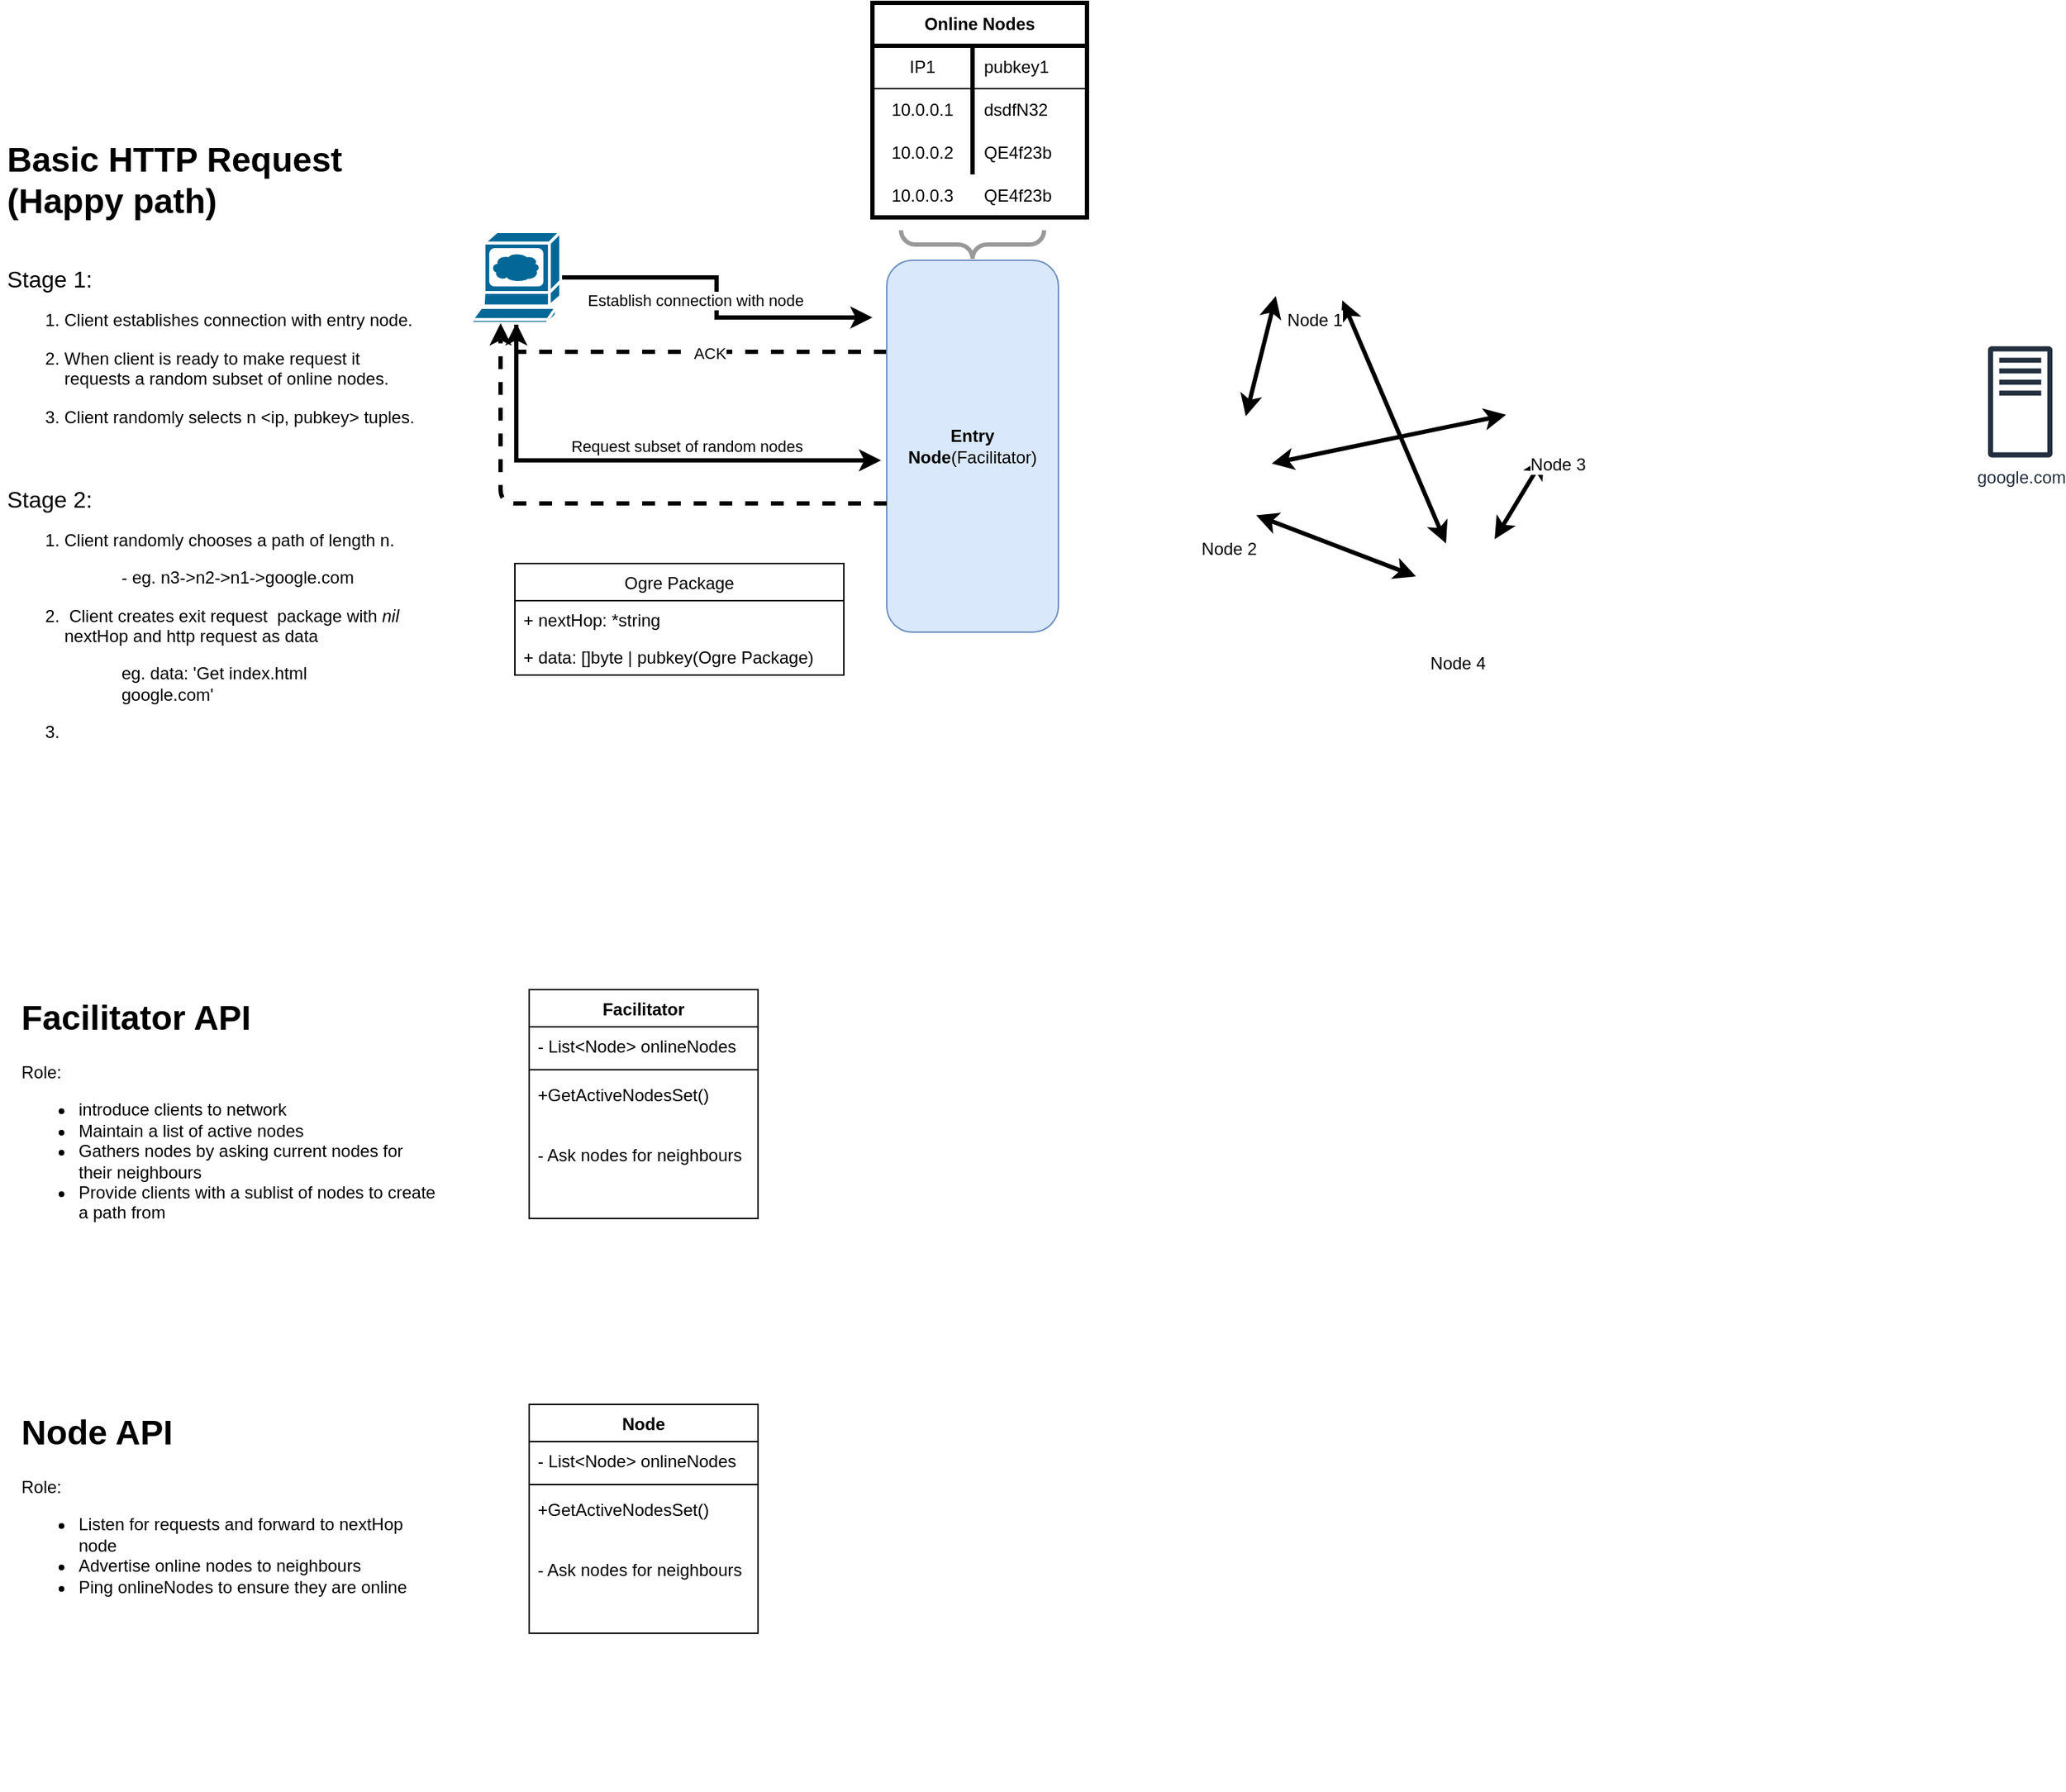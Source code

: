 <mxfile version="14.6.12" type="github">
  <diagram id="nww4abMtT4baYe-ESUv9" name="Page-1">
    <mxGraphModel dx="2272" dy="773" grid="1" gridSize="10" guides="1" tooltips="1" connect="1" arrows="1" fold="1" page="1" pageScale="1" pageWidth="850" pageHeight="1100" math="0" shadow="0">
      <root>
        <mxCell id="0" />
        <mxCell id="1" parent="0" />
        <mxCell id="qHuRQXMASM7f3hDafu-y-14" style="edgeStyle=orthogonalEdgeStyle;rounded=0;orthogonalLoop=1;jettySize=auto;html=1;entryX=0.5;entryY=1;entryDx=0;entryDy=0;entryPerimeter=0;strokeWidth=3;dashed=1;" parent="1" source="qHuRQXMASM7f3hDafu-y-1" target="qHuRQXMASM7f3hDafu-y-4" edge="1">
          <mxGeometry relative="1" as="geometry">
            <Array as="points">
              <mxPoint x="1" y="324" />
            </Array>
          </mxGeometry>
        </mxCell>
        <mxCell id="qHuRQXMASM7f3hDafu-y-15" value="ACK" style="edgeLabel;html=1;align=center;verticalAlign=middle;resizable=0;points=[];" parent="qHuRQXMASM7f3hDafu-y-14" vertex="1" connectable="0">
          <mxGeometry x="-0.234" y="1" relative="1" as="geometry">
            <mxPoint x="-17" as="offset" />
          </mxGeometry>
        </mxCell>
        <mxCell id="qHuRQXMASM7f3hDafu-y-1" value="&lt;b&gt;Entry Node&lt;/b&gt;(Facilitator)" style="rounded=1;whiteSpace=wrap;html=1;fillColor=#dae8fc;strokeColor=#6c8ebf;" parent="1" vertex="1">
          <mxGeometry x="260" y="260" width="120" height="260" as="geometry" />
        </mxCell>
        <mxCell id="qHuRQXMASM7f3hDafu-y-5" style="edgeStyle=orthogonalEdgeStyle;rounded=0;orthogonalLoop=1;jettySize=auto;html=1;exitX=1;exitY=0.5;exitDx=0;exitDy=0;exitPerimeter=0;strokeWidth=3;" parent="1" source="qHuRQXMASM7f3hDafu-y-4" edge="1">
          <mxGeometry relative="1" as="geometry">
            <mxPoint x="250" y="300" as="targetPoint" />
            <Array as="points">
              <mxPoint x="141" y="272" />
              <mxPoint x="141" y="300" />
              <mxPoint x="242" y="300" />
            </Array>
          </mxGeometry>
        </mxCell>
        <mxCell id="qHuRQXMASM7f3hDafu-y-11" value="Establish connection with node" style="edgeLabel;html=1;align=center;verticalAlign=middle;resizable=0;points=[];" parent="qHuRQXMASM7f3hDafu-y-5" vertex="1" connectable="0">
          <mxGeometry x="0.271" y="1" relative="1" as="geometry">
            <mxPoint x="-35" y="-11" as="offset" />
          </mxGeometry>
        </mxCell>
        <mxCell id="qHuRQXMASM7f3hDafu-y-40" style="edgeStyle=orthogonalEdgeStyle;rounded=0;orthogonalLoop=1;jettySize=auto;html=1;entryX=-0.033;entryY=0.538;entryDx=0;entryDy=0;entryPerimeter=0;startArrow=none;startFill=0;endArrow=classic;endFill=1;strokeWidth=3;exitX=0.5;exitY=1;exitDx=0;exitDy=0;exitPerimeter=0;" parent="1" source="qHuRQXMASM7f3hDafu-y-4" target="qHuRQXMASM7f3hDafu-y-1" edge="1">
          <mxGeometry relative="1" as="geometry" />
        </mxCell>
        <mxCell id="qHuRQXMASM7f3hDafu-y-41" value="Request subset of random nodes" style="edgeLabel;html=1;align=center;verticalAlign=middle;resizable=0;points=[];" parent="qHuRQXMASM7f3hDafu-y-40" vertex="1" connectable="0">
          <mxGeometry x="0.487" y="1" relative="1" as="geometry">
            <mxPoint x="-46" y="-9" as="offset" />
          </mxGeometry>
        </mxCell>
        <mxCell id="qHuRQXMASM7f3hDafu-y-4" value="" style="shape=mxgraph.cisco.computers_and_peripherals.web_browser;html=1;pointerEvents=1;dashed=0;fillColor=#036897;strokeColor=#ffffff;strokeWidth=2;verticalLabelPosition=bottom;verticalAlign=top;align=center;outlineConnect=0;" parent="1" vertex="1">
          <mxGeometry x="-30" y="240" width="62" height="64" as="geometry" />
        </mxCell>
        <mxCell id="qHuRQXMASM7f3hDafu-y-6" value="google.com" style="outlineConnect=0;fontColor=#232F3E;gradientColor=none;fillColor=#232F3E;strokeColor=none;dashed=0;verticalLabelPosition=bottom;verticalAlign=top;align=center;html=1;fontSize=12;fontStyle=0;aspect=fixed;pointerEvents=1;shape=mxgraph.aws4.traditional_server;" parent="1" vertex="1">
          <mxGeometry x="1030" y="320" width="45" height="78" as="geometry" />
        </mxCell>
        <mxCell id="qHuRQXMASM7f3hDafu-y-12" style="edgeStyle=orthogonalEdgeStyle;rounded=0;orthogonalLoop=1;jettySize=auto;html=1;exitX=0.5;exitY=1;exitDx=0;exitDy=0;strokeWidth=3;" parent="1" source="qHuRQXMASM7f3hDafu-y-1" target="qHuRQXMASM7f3hDafu-y-1" edge="1">
          <mxGeometry relative="1" as="geometry" />
        </mxCell>
        <mxCell id="qHuRQXMASM7f3hDafu-y-23" style="edgeStyle=none;rounded=0;orthogonalLoop=1;jettySize=auto;html=1;entryX=0.263;entryY=-0.025;entryDx=0;entryDy=0;entryPerimeter=0;startArrow=classic;startFill=1;endArrow=classic;endFill=1;strokeWidth=3;exitX=0.75;exitY=1;exitDx=0;exitDy=0;" parent="1" source="qHuRQXMASM7f3hDafu-y-47" edge="1">
          <mxGeometry relative="1" as="geometry">
            <mxPoint x="585.827" y="306.735" as="sourcePoint" />
            <mxPoint x="651.04" y="458" as="targetPoint" />
          </mxGeometry>
        </mxCell>
        <mxCell id="qHuRQXMASM7f3hDafu-y-25" style="edgeStyle=none;rounded=0;orthogonalLoop=1;jettySize=auto;html=1;entryX=0.688;entryY=-0.062;entryDx=0;entryDy=0;entryPerimeter=0;startArrow=classic;startFill=1;endArrow=classic;endFill=1;strokeWidth=3;" parent="1" edge="1">
          <mxGeometry relative="1" as="geometry">
            <mxPoint x="719.752" y="397.497" as="sourcePoint" />
            <mxPoint x="685.04" y="455.04" as="targetPoint" />
          </mxGeometry>
        </mxCell>
        <mxCell id="qHuRQXMASM7f3hDafu-y-21" style="rounded=0;orthogonalLoop=1;jettySize=auto;html=1;exitX=0.763;exitY=-0.012;exitDx=0;exitDy=0;entryX=0.154;entryY=0.962;entryDx=0;entryDy=0;entryPerimeter=0;strokeWidth=3;endArrow=classic;endFill=1;startArrow=classic;startFill=1;exitPerimeter=0;" parent="1" target="qHuRQXMASM7f3hDafu-y-47" edge="1">
          <mxGeometry relative="1" as="geometry">
            <mxPoint x="511.04" y="369.04" as="sourcePoint" />
            <mxPoint x="553.04" y="314" as="targetPoint" />
          </mxGeometry>
        </mxCell>
        <mxCell id="qHuRQXMASM7f3hDafu-y-22" style="edgeStyle=none;rounded=0;orthogonalLoop=1;jettySize=auto;html=1;exitX=1;exitY=1;exitDx=0;exitDy=0;entryX=0;entryY=0.263;entryDx=0;entryDy=0;entryPerimeter=0;startArrow=classic;startFill=1;endArrow=classic;endFill=1;strokeWidth=3;" parent="1" edge="1">
          <mxGeometry relative="1" as="geometry">
            <mxPoint x="518.284" y="438.284" as="sourcePoint" />
            <mxPoint x="630" y="481.04" as="targetPoint" />
          </mxGeometry>
        </mxCell>
        <mxCell id="qHuRQXMASM7f3hDafu-y-24" style="edgeStyle=none;rounded=0;orthogonalLoop=1;jettySize=auto;html=1;entryX=-0.087;entryY=0.563;entryDx=0;entryDy=0;entryPerimeter=0;startArrow=classic;startFill=1;endArrow=classic;endFill=1;strokeWidth=3;" parent="1" edge="1">
          <mxGeometry relative="1" as="geometry">
            <mxPoint x="529.208" y="402.081" as="sourcePoint" />
            <mxPoint x="693.04" y="368.04" as="targetPoint" />
          </mxGeometry>
        </mxCell>
        <mxCell id="qHuRQXMASM7f3hDafu-y-27" value="" style="verticalLabelPosition=bottom;shadow=0;dashed=0;align=center;html=1;verticalAlign=top;strokeWidth=3;shape=mxgraph.mockup.markup.curlyBrace;strokeColor=#999999;rotation=-180;" parent="1" vertex="1">
          <mxGeometry x="270" y="239" width="100" height="20" as="geometry" />
        </mxCell>
        <mxCell id="qHuRQXMASM7f3hDafu-y-28" value="Online Nodes" style="shape=table;html=1;whiteSpace=wrap;startSize=30;container=1;collapsible=0;childLayout=tableLayout;fixedRows=1;rowLines=0;fontStyle=1;align=center;strokeWidth=3;" parent="1" vertex="1">
          <mxGeometry x="250" y="80" width="150" height="150" as="geometry" />
        </mxCell>
        <mxCell id="qHuRQXMASM7f3hDafu-y-29" value="" style="shape=partialRectangle;html=1;whiteSpace=wrap;collapsible=0;dropTarget=0;pointerEvents=0;fillColor=none;top=0;left=0;bottom=1;right=0;points=[[0,0.5],[1,0.5]];portConstraint=eastwest;" parent="qHuRQXMASM7f3hDafu-y-28" vertex="1">
          <mxGeometry y="30" width="150" height="30" as="geometry" />
        </mxCell>
        <mxCell id="qHuRQXMASM7f3hDafu-y-30" value="IP1" style="shape=partialRectangle;html=1;whiteSpace=wrap;connectable=0;fillColor=none;top=0;left=0;bottom=0;right=0;overflow=hidden;" parent="qHuRQXMASM7f3hDafu-y-29" vertex="1">
          <mxGeometry width="70" height="30" as="geometry" />
        </mxCell>
        <mxCell id="qHuRQXMASM7f3hDafu-y-31" value="pubkey1" style="shape=partialRectangle;html=1;whiteSpace=wrap;connectable=0;fillColor=none;top=0;left=0;bottom=0;right=0;align=left;spacingLeft=6;overflow=hidden;" parent="qHuRQXMASM7f3hDafu-y-29" vertex="1">
          <mxGeometry x="70" width="80" height="30" as="geometry" />
        </mxCell>
        <mxCell id="qHuRQXMASM7f3hDafu-y-32" value="" style="shape=partialRectangle;html=1;whiteSpace=wrap;collapsible=0;dropTarget=0;pointerEvents=0;fillColor=none;top=0;left=0;bottom=0;right=0;points=[[0,0.5],[1,0.5]];portConstraint=eastwest;" parent="qHuRQXMASM7f3hDafu-y-28" vertex="1">
          <mxGeometry y="60" width="150" height="30" as="geometry" />
        </mxCell>
        <mxCell id="qHuRQXMASM7f3hDafu-y-33" value="10.0.0.1" style="shape=partialRectangle;html=1;whiteSpace=wrap;connectable=0;fillColor=none;top=0;left=0;bottom=0;right=0;overflow=hidden;" parent="qHuRQXMASM7f3hDafu-y-32" vertex="1">
          <mxGeometry width="70" height="30" as="geometry" />
        </mxCell>
        <mxCell id="qHuRQXMASM7f3hDafu-y-34" value="dsdfN32" style="shape=partialRectangle;html=1;whiteSpace=wrap;connectable=0;fillColor=none;top=0;left=0;bottom=0;right=0;align=left;spacingLeft=6;overflow=hidden;" parent="qHuRQXMASM7f3hDafu-y-32" vertex="1">
          <mxGeometry x="70" width="80" height="30" as="geometry" />
        </mxCell>
        <mxCell id="qHuRQXMASM7f3hDafu-y-35" value="" style="shape=partialRectangle;html=1;whiteSpace=wrap;collapsible=0;dropTarget=0;pointerEvents=0;fillColor=none;top=0;left=0;bottom=0;right=0;points=[[0,0.5],[1,0.5]];portConstraint=eastwest;" parent="qHuRQXMASM7f3hDafu-y-28" vertex="1">
          <mxGeometry y="90" width="150" height="30" as="geometry" />
        </mxCell>
        <mxCell id="qHuRQXMASM7f3hDafu-y-36" value="10.0.0.2" style="shape=partialRectangle;html=1;whiteSpace=wrap;connectable=0;fillColor=none;top=0;left=0;bottom=0;right=0;overflow=hidden;" parent="qHuRQXMASM7f3hDafu-y-35" vertex="1">
          <mxGeometry width="70" height="30" as="geometry" />
        </mxCell>
        <mxCell id="qHuRQXMASM7f3hDafu-y-37" value="QE4f23b" style="shape=partialRectangle;html=1;whiteSpace=wrap;connectable=0;fillColor=none;top=0;left=0;bottom=0;right=0;align=left;spacingLeft=6;overflow=hidden;" parent="qHuRQXMASM7f3hDafu-y-35" vertex="1">
          <mxGeometry x="70" width="80" height="30" as="geometry" />
        </mxCell>
        <mxCell id="qHuRQXMASM7f3hDafu-y-38" value="10.0.0.3" style="shape=partialRectangle;html=1;whiteSpace=wrap;connectable=0;fillColor=none;top=0;left=0;bottom=0;right=0;overflow=hidden;" parent="1" vertex="1">
          <mxGeometry x="250" y="200" width="70" height="30" as="geometry" />
        </mxCell>
        <mxCell id="qHuRQXMASM7f3hDafu-y-39" value="QE4f23b" style="shape=partialRectangle;html=1;whiteSpace=wrap;connectable=0;fillColor=none;top=0;left=0;bottom=0;right=0;align=left;spacingLeft=6;overflow=hidden;" parent="1" vertex="1">
          <mxGeometry x="320" y="200" width="80" height="30" as="geometry" />
        </mxCell>
        <mxCell id="qHuRQXMASM7f3hDafu-y-44" value="&lt;h1&gt;Basic HTTP Request (Happy path)&lt;/h1&gt;&lt;div&gt;&lt;br&gt;&lt;/div&gt;&lt;div style=&quot;font-size: 16px&quot;&gt;Stage 1:&lt;br&gt;&lt;/div&gt;&lt;ol&gt;&lt;li&gt;Client establishes connection with entry node.&lt;/li&gt;&lt;li&gt;&lt;p&gt;When client is ready to make request it requests a random subset of online nodes.&lt;/p&gt;&lt;/li&gt;&lt;li&gt;Client randomly selects n &amp;lt;ip, pubkey&amp;gt; tuples.&lt;/li&gt;&lt;/ol&gt;&lt;div&gt;&lt;br&gt;&lt;/div&gt;&lt;div&gt;&lt;br&gt;&lt;/div&gt;&lt;div&gt;&lt;font style=&quot;font-size: 16px&quot;&gt;Stage 2:&lt;/font&gt;&lt;/div&gt;&lt;div&gt;&lt;ol&gt;&lt;li&gt;Client randomly chooses a path of length n.&lt;br&gt;&lt;blockquote&gt;- eg. n3-&amp;gt;n2-&amp;gt;n1-&amp;gt;google.com &lt;br&gt;&lt;/blockquote&gt;&lt;/li&gt;&lt;li&gt;&amp;nbsp;Client creates exit request&amp;nbsp; package with &lt;i&gt;nil &lt;/i&gt;nextHop and http request as data&lt;br&gt;&lt;blockquote&gt;eg. data: &#39;Get index.html google.com&#39;&lt;br&gt;&lt;/blockquote&gt;&lt;/li&gt;&lt;li&gt;&lt;br&gt;&lt;/li&gt;&lt;/ol&gt;&lt;/div&gt;&lt;div&gt;&lt;br&gt;&lt;/div&gt;&lt;p&gt;&lt;br&gt;&lt;/p&gt;&lt;p&gt;&lt;br&gt;&lt;/p&gt;&lt;p&gt;&lt;br&gt;&lt;/p&gt;" style="text;html=1;strokeColor=none;fillColor=none;spacing=5;spacingTop=-20;whiteSpace=wrap;overflow=hidden;rounded=0;" parent="1" vertex="1">
          <mxGeometry x="-360" y="170" width="300" height="480" as="geometry" />
        </mxCell>
        <mxCell id="qHuRQXMASM7f3hDafu-y-45" value="Node 3" style="shape=image;html=1;verticalAlign=top;verticalLabelPosition=bottom;labelBackgroundColor=#ffffff;imageAspect=0;aspect=fixed;image=https://cdn3.iconfinder.com/data/icons/fantasy-and-role-play-game-adventure-quest/512/Orc-128.png" parent="1" vertex="1">
          <mxGeometry x="690" y="311" width="78" height="78" as="geometry" />
        </mxCell>
        <mxCell id="qHuRQXMASM7f3hDafu-y-47" value="Node 1" style="shape=image;html=1;verticalAlign=top;verticalLabelPosition=bottom;labelBackgroundColor=#ffffff;imageAspect=0;aspect=fixed;image=https://cdn3.iconfinder.com/data/icons/fantasy-and-role-play-game-adventure-quest/512/Orc-128.png" parent="1" vertex="1">
          <mxGeometry x="520" y="210" width="78" height="78" as="geometry" />
        </mxCell>
        <mxCell id="qHuRQXMASM7f3hDafu-y-48" value="Node 2" style="shape=image;html=1;verticalAlign=top;verticalLabelPosition=bottom;labelBackgroundColor=#ffffff;imageAspect=0;aspect=fixed;image=https://cdn3.iconfinder.com/data/icons/fantasy-and-role-play-game-adventure-quest/512/Orc-128.png" parent="1" vertex="1">
          <mxGeometry x="460" y="370" width="78" height="78" as="geometry" />
        </mxCell>
        <mxCell id="qHuRQXMASM7f3hDafu-y-49" value="Node 4" style="shape=image;html=1;verticalAlign=top;verticalLabelPosition=bottom;labelBackgroundColor=#ffffff;imageAspect=0;aspect=fixed;image=https://cdn3.iconfinder.com/data/icons/fantasy-and-role-play-game-adventure-quest/512/Orc-128.png" parent="1" vertex="1">
          <mxGeometry x="620" y="450" width="78" height="78" as="geometry" />
        </mxCell>
        <mxCell id="MtOyYyAyCkTjW-qshcOA-1" value="" style="endArrow=classic;html=1;exitX=0;exitY=0.654;exitDx=0;exitDy=0;exitPerimeter=0;edgeStyle=orthogonalEdgeStyle;strokeWidth=3;dashed=1;" parent="1" source="qHuRQXMASM7f3hDafu-y-1" target="qHuRQXMASM7f3hDafu-y-4" edge="1">
          <mxGeometry width="50" height="50" relative="1" as="geometry">
            <mxPoint x="140" y="510" as="sourcePoint" />
            <mxPoint x="190" y="460" as="targetPoint" />
            <Array as="points">
              <mxPoint x="-10" y="430" />
            </Array>
          </mxGeometry>
        </mxCell>
        <mxCell id="MtOyYyAyCkTjW-qshcOA-4" value="Ogre Package" style="swimlane;fontStyle=0;childLayout=stackLayout;horizontal=1;startSize=26;fillColor=none;horizontalStack=0;resizeParent=1;resizeParentMax=0;resizeLast=0;collapsible=1;marginBottom=0;" parent="1" vertex="1">
          <mxGeometry y="472" width="230" height="78" as="geometry" />
        </mxCell>
        <mxCell id="MtOyYyAyCkTjW-qshcOA-5" value="+ nextHop: *string" style="text;strokeColor=none;fillColor=none;align=left;verticalAlign=top;spacingLeft=4;spacingRight=4;overflow=hidden;rotatable=0;points=[[0,0.5],[1,0.5]];portConstraint=eastwest;" parent="MtOyYyAyCkTjW-qshcOA-4" vertex="1">
          <mxGeometry y="26" width="230" height="26" as="geometry" />
        </mxCell>
        <mxCell id="MtOyYyAyCkTjW-qshcOA-7" value="+ data: []byte | pubkey(Ogre Package)" style="text;strokeColor=none;fillColor=none;align=left;verticalAlign=top;spacingLeft=4;spacingRight=4;overflow=hidden;rotatable=0;points=[[0,0.5],[1,0.5]];portConstraint=eastwest;" parent="MtOyYyAyCkTjW-qshcOA-4" vertex="1">
          <mxGeometry y="52" width="230" height="26" as="geometry" />
        </mxCell>
        <mxCell id="aEJXO6YKgIz_KxnWPFzy-1" value="&lt;h1&gt;Facilitator API&lt;br&gt;&lt;/h1&gt;&lt;div&gt;Role: &lt;br&gt;&lt;/div&gt;&lt;ul&gt;&lt;li&gt;introduce clients to network&lt;/li&gt;&lt;li&gt;Maintain a list of active nodes&lt;/li&gt;&lt;li&gt;Gathers nodes by asking current nodes for their neighbours&lt;br&gt;&lt;/li&gt;&lt;li&gt;Provide clients with a sublist of nodes to create a path from&lt;/li&gt;&lt;/ul&gt;&lt;p&gt;&lt;br&gt;&lt;/p&gt;&lt;p&gt;&lt;br&gt;&lt;/p&gt;" style="text;html=1;strokeColor=none;fillColor=none;spacing=5;spacingTop=-20;whiteSpace=wrap;overflow=hidden;rounded=0;" vertex="1" parent="1">
          <mxGeometry x="-350" y="770" width="300" height="270" as="geometry" />
        </mxCell>
        <mxCell id="aEJXO6YKgIz_KxnWPFzy-2" value="Facilitator" style="swimlane;fontStyle=1;align=center;verticalAlign=top;childLayout=stackLayout;horizontal=1;startSize=26;horizontalStack=0;resizeParent=1;resizeParentMax=0;resizeLast=0;collapsible=1;marginBottom=0;" vertex="1" parent="1">
          <mxGeometry x="10" y="770" width="160" height="160" as="geometry" />
        </mxCell>
        <mxCell id="aEJXO6YKgIz_KxnWPFzy-3" value="- List&lt;Node&gt; onlineNodes" style="text;strokeColor=none;fillColor=none;align=left;verticalAlign=top;spacingLeft=4;spacingRight=4;overflow=hidden;rotatable=0;points=[[0,0.5],[1,0.5]];portConstraint=eastwest;" vertex="1" parent="aEJXO6YKgIz_KxnWPFzy-2">
          <mxGeometry y="26" width="160" height="26" as="geometry" />
        </mxCell>
        <mxCell id="aEJXO6YKgIz_KxnWPFzy-4" value="" style="line;strokeWidth=1;fillColor=none;align=left;verticalAlign=middle;spacingTop=-1;spacingLeft=3;spacingRight=3;rotatable=0;labelPosition=right;points=[];portConstraint=eastwest;" vertex="1" parent="aEJXO6YKgIz_KxnWPFzy-2">
          <mxGeometry y="52" width="160" height="8" as="geometry" />
        </mxCell>
        <mxCell id="aEJXO6YKgIz_KxnWPFzy-5" value="+GetActiveNodesSet()&#xa;&#xa;&#xa;- Ask nodes for neighbours&#xa;" style="text;strokeColor=none;fillColor=none;align=left;verticalAlign=top;spacingLeft=4;spacingRight=4;overflow=hidden;rotatable=0;points=[[0,0.5],[1,0.5]];portConstraint=eastwest;" vertex="1" parent="aEJXO6YKgIz_KxnWPFzy-2">
          <mxGeometry y="60" width="160" height="100" as="geometry" />
        </mxCell>
        <mxCell id="aEJXO6YKgIz_KxnWPFzy-6" value="&lt;h1&gt;Node API&lt;br&gt;&lt;/h1&gt;&lt;div&gt;Role: &lt;br&gt;&lt;/div&gt;&lt;div&gt;&lt;ul&gt;&lt;li&gt;Listen for requests and forward to nextHop node&lt;/li&gt;&lt;li&gt;Advertise online nodes to neighbours&lt;/li&gt;&lt;li&gt;Ping onlineNodes to ensure they are online&lt;br&gt;&lt;/li&gt;&lt;/ul&gt;&lt;/div&gt;&lt;p&gt;&lt;br&gt;&lt;/p&gt;&lt;p&gt;&lt;br&gt;&lt;/p&gt;" style="text;html=1;strokeColor=none;fillColor=none;spacing=5;spacingTop=-20;whiteSpace=wrap;overflow=hidden;rounded=0;" vertex="1" parent="1">
          <mxGeometry x="-350" y="1060" width="300" height="270" as="geometry" />
        </mxCell>
        <mxCell id="aEJXO6YKgIz_KxnWPFzy-7" value="Node" style="swimlane;fontStyle=1;align=center;verticalAlign=top;childLayout=stackLayout;horizontal=1;startSize=26;horizontalStack=0;resizeParent=1;resizeParentMax=0;resizeLast=0;collapsible=1;marginBottom=0;" vertex="1" parent="1">
          <mxGeometry x="10" y="1060" width="160" height="160" as="geometry" />
        </mxCell>
        <mxCell id="aEJXO6YKgIz_KxnWPFzy-8" value="- List&lt;Node&gt; onlineNodes" style="text;strokeColor=none;fillColor=none;align=left;verticalAlign=top;spacingLeft=4;spacingRight=4;overflow=hidden;rotatable=0;points=[[0,0.5],[1,0.5]];portConstraint=eastwest;" vertex="1" parent="aEJXO6YKgIz_KxnWPFzy-7">
          <mxGeometry y="26" width="160" height="26" as="geometry" />
        </mxCell>
        <mxCell id="aEJXO6YKgIz_KxnWPFzy-9" value="" style="line;strokeWidth=1;fillColor=none;align=left;verticalAlign=middle;spacingTop=-1;spacingLeft=3;spacingRight=3;rotatable=0;labelPosition=right;points=[];portConstraint=eastwest;" vertex="1" parent="aEJXO6YKgIz_KxnWPFzy-7">
          <mxGeometry y="52" width="160" height="8" as="geometry" />
        </mxCell>
        <mxCell id="aEJXO6YKgIz_KxnWPFzy-10" value="+GetActiveNodesSet()&#xa;&#xa;&#xa;- Ask nodes for neighbours&#xa;" style="text;strokeColor=none;fillColor=none;align=left;verticalAlign=top;spacingLeft=4;spacingRight=4;overflow=hidden;rotatable=0;points=[[0,0.5],[1,0.5]];portConstraint=eastwest;" vertex="1" parent="aEJXO6YKgIz_KxnWPFzy-7">
          <mxGeometry y="60" width="160" height="100" as="geometry" />
        </mxCell>
      </root>
    </mxGraphModel>
  </diagram>
</mxfile>
